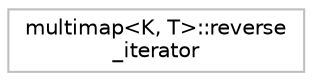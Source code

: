 digraph "Graphical Class Hierarchy"
{
 // INTERACTIVE_SVG=YES
  bgcolor="transparent";
  edge [fontname="Helvetica",fontsize="10",labelfontname="Helvetica",labelfontsize="10"];
  node [fontname="Helvetica",fontsize="10",shape=record];
  rankdir="LR";
  Node1 [label="multimap\<K, T\>::reverse\l_iterator",height=0.2,width=0.4,color="grey75",tooltip="STL iterator class. "];
}
